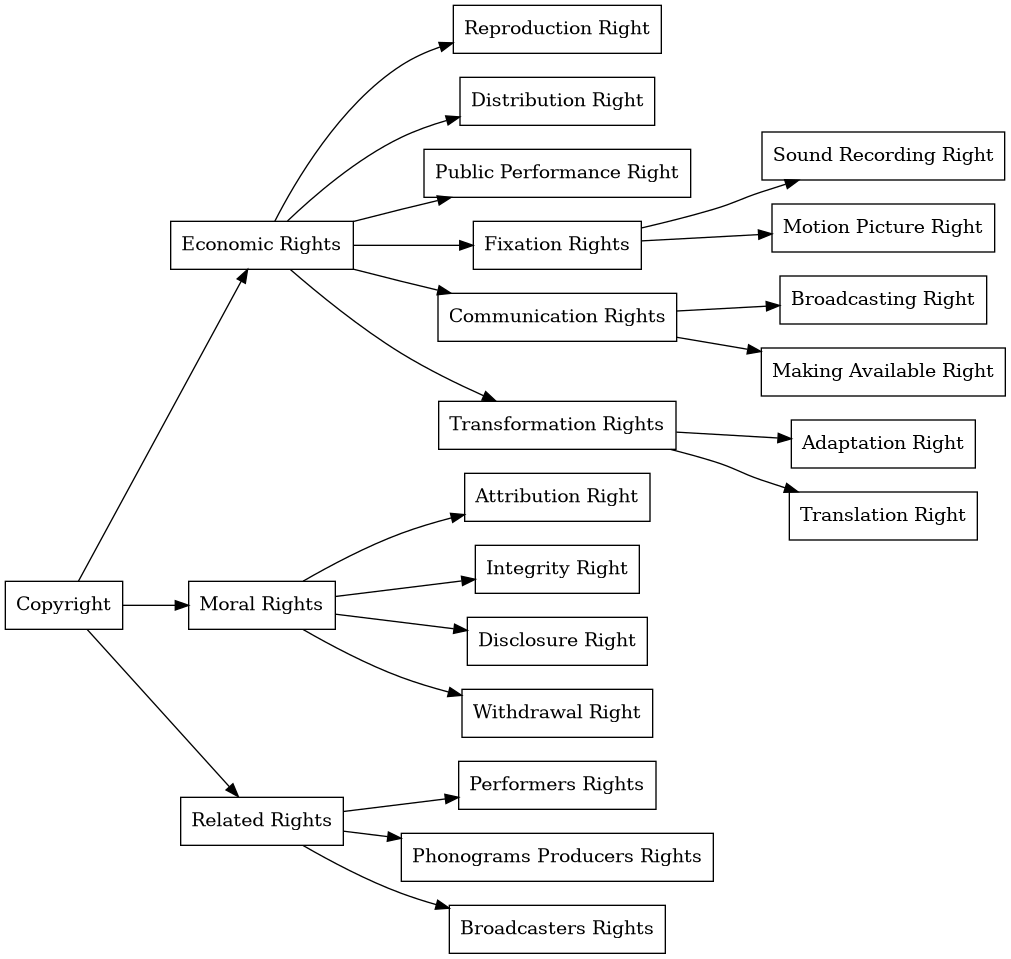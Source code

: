 @startuml
digraph CreationLifeCycleSample {
  node [shape=box]; rankdir=LR

  "Copyright" -> "Economic Rights", "Moral Rights", "Related Rights";

  "Economic Rights" -> "Reproduction Right", "Distribution Right", "Public Performance Right", "Fixation Rights", "Communication Rights", "Transformation Rights";
  "Moral Rights" -> "Attribution Right", "Integrity Right", "Disclosure Right", "Withdrawal Right";
  "Related Rights" -> "Performers Rights", "Phonograms Producers Rights", "Broadcasters Rights"

  "Fixation Rights" -> "Sound Recording Right", "Motion Picture Right";
  "Communication Rights" -> "Broadcasting Right", "Making Available Right";
  "Transformation Rights" -> "Adaptation Right", "Translation Right";
}
@enduml